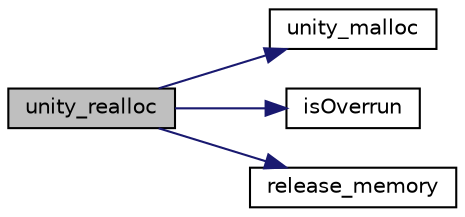 digraph "unity_realloc"
{
  edge [fontname="Helvetica",fontsize="10",labelfontname="Helvetica",labelfontsize="10"];
  node [fontname="Helvetica",fontsize="10",shape=record];
  rankdir="LR";
  Node23 [label="unity_realloc",height=0.2,width=0.4,color="black", fillcolor="grey75", style="filled", fontcolor="black"];
  Node23 -> Node24 [color="midnightblue",fontsize="10",style="solid",fontname="Helvetica"];
  Node24 [label="unity_malloc",height=0.2,width=0.4,color="black", fillcolor="white", style="filled",URL="$unity__fixture_8c.html#a93ff6fda0f975eb47b8d828bd084f411"];
  Node23 -> Node25 [color="midnightblue",fontsize="10",style="solid",fontname="Helvetica"];
  Node25 [label="isOverrun",height=0.2,width=0.4,color="black", fillcolor="white", style="filled",URL="$unity__fixture_8c.html#a6f3beab996c5abbecb5d9ed6950cf13d"];
  Node23 -> Node26 [color="midnightblue",fontsize="10",style="solid",fontname="Helvetica"];
  Node26 [label="release_memory",height=0.2,width=0.4,color="black", fillcolor="white", style="filled",URL="$unity__fixture_8c.html#a074a56afb3ebceadda65ee87911e4b68"];
}
